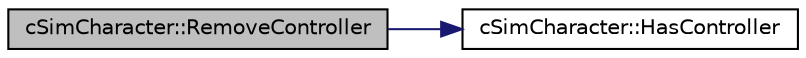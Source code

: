 digraph "cSimCharacter::RemoveController"
{
 // LATEX_PDF_SIZE
  edge [fontname="Helvetica",fontsize="10",labelfontname="Helvetica",labelfontsize="10"];
  node [fontname="Helvetica",fontsize="10",shape=record];
  rankdir="LR";
  Node1 [label="cSimCharacter::RemoveController",height=0.2,width=0.4,color="black", fillcolor="grey75", style="filled", fontcolor="black",tooltip=" "];
  Node1 -> Node2 [color="midnightblue",fontsize="10",style="solid",fontname="Helvetica"];
  Node2 [label="cSimCharacter::HasController",height=0.2,width=0.4,color="black", fillcolor="white", style="filled",URL="$classc_sim_character.html#a4508e026f28688cf704945dfe51050ce",tooltip=" "];
}
